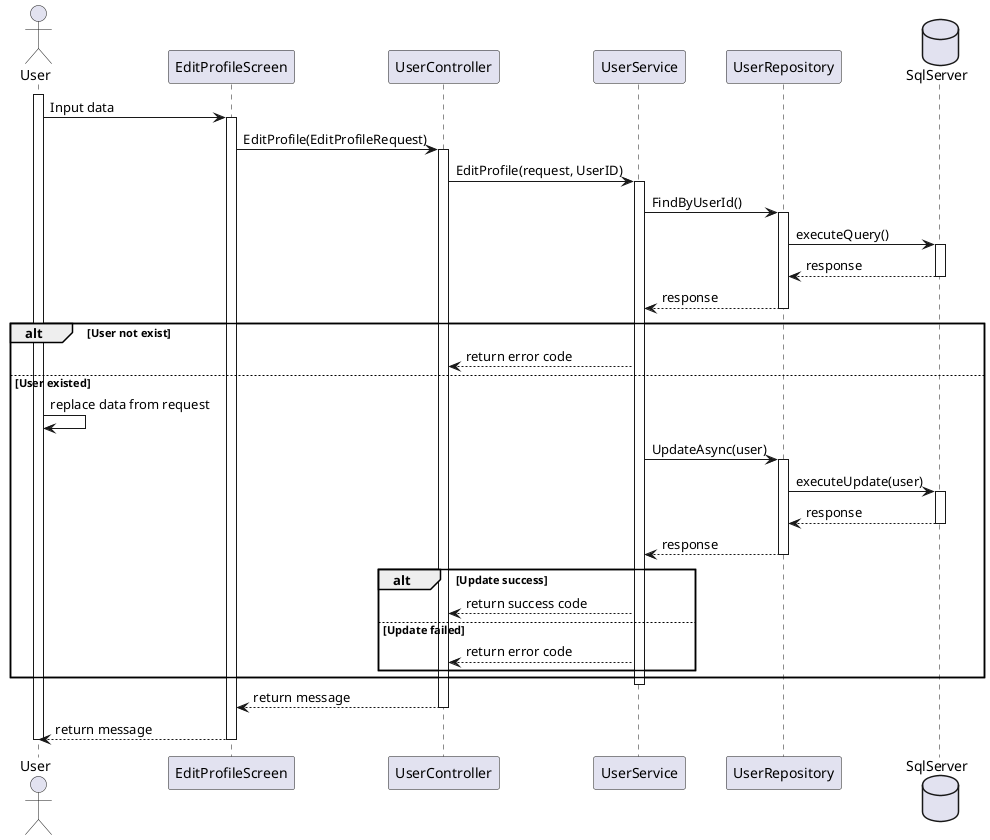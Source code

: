 @startuml Edit profile
actor User
participant EditProfileScreen
participant UserController
participant UserService
participant UserRepository
database SqlServer

activate User
    User -> EditProfileScreen: Input data
    activate EditProfileScreen
        EditProfileScreen -> UserController: EditProfile(EditProfileRequest)
        activate UserController
            UserController -> UserService: EditProfile(request, UserID)
            activate UserService
                UserService -> UserRepository: FindByUserId()
                activate UserRepository
                    UserRepository -> SqlServer: executeQuery()
                    activate SqlServer
                        SqlServer --> UserRepository: response
                    deactivate SqlServer
                    UserRepository --> UserService: response
                deactivate UserRepository
                alt User not exist
                    UserService --> UserController: return error code
                else User existed
                    User -> User: replace data from request
                    UserService -> UserRepository: UpdateAsync(user)
                    activate UserRepository
                        UserRepository -> SqlServer: executeUpdate(user)
                        activate SqlServer
                            SqlServer --> UserRepository: response
                        deactivate SqlServer
                        UserRepository --> UserService: response
                    deactivate UserRepository
                    alt Update success
                        UserService --> UserController: return success code
                    else Update failed
                        UserService --> UserController: return error code
                    end
                end
            deactivate UserService
            UserController --> EditProfileScreen: return message
        deactivate UserController
        EditProfileScreen --> User: return message
    deactivate EditProfileScreen 
deactivate User
@enduml